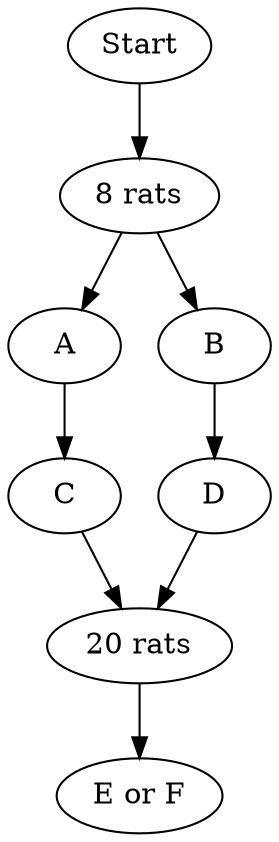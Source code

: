 digraph simple {
    a -> b -> c -> d -> e -> f
    b -> g -> h -> e;

    a [label="Start"];
    b [label="8 rats"];
    c [label="A"];
    d [label="C"];
    e [label="20 rats"];
    f [label="E or F"];
    g [label="B"];
    h [label="D"];
}

